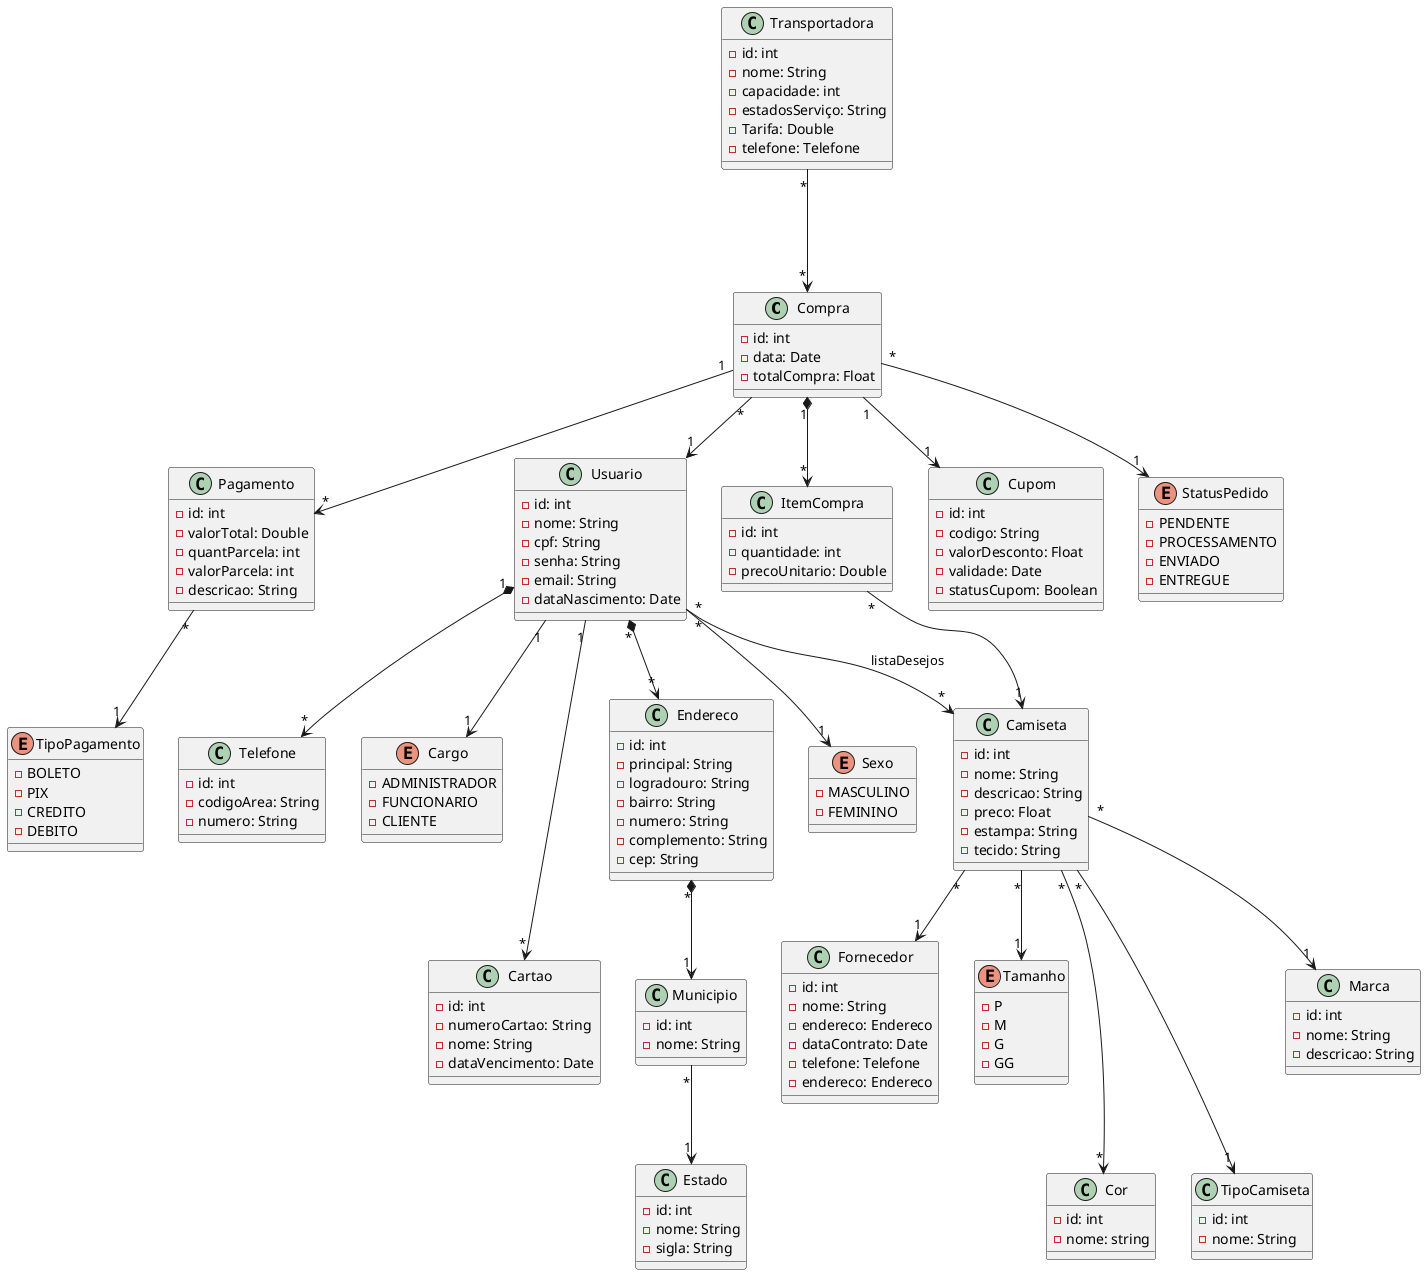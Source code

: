 # PlantUML Editor

1. select template
2. write uml diagram

@startuml

class Compra {
    - id: int
    - data: Date
    - totalCompra: Float
}

class Pagamento {
    - id: int
    - valorTotal: Double
    - quantParcela: int
    - valorParcela: int
    - descricao: String
}

class Endereco {
    - id: int
    - principal: String
    - logradouro: String
    - bairro: String
    - numero: String
    - complemento: String
    - cep: String
}

class Usuario {
    - id: int
    - nome: String
    - cpf: String
    - senha: String
    - email: String
    - dataNascimento: Date
}

enum Sexo {
    - MASCULINO
    - FEMININO
}

enum TipoPagamento {
    - BOLETO
    - PIX
    - CREDITO
    - DEBITO
}

class Camiseta {
    - id: int
    - nome: String
    - descricao: String
    - preco: Float
    - estampa: String
    - tecido: String
}

class Marca {
    - id: int
    - nome: String
    - descricao: String
}

class Fornecedor {
    - id: int
    - nome: String
    - endereco: Endereco
    - dataContrato: Date
    - telefone: Telefone
    - endereco: Endereco
}

class ItemCompra {
    - id: int
    - quantidade: int
    - precoUnitario: Double
}

class Telefone {
    - id: int
    - codigoArea: String
    - numero: String
}

class Estado {
    - id: int
    - nome: String
    - sigla: String
}

class Municipio {
    - id: int
    - nome: String
}
class Cupom{
   - id: int
   - codigo: String
   - valorDesconto: Float
   - validade: Date
   - statusCupom: Boolean
}

enum Cargo{
  - ADMINISTRADOR
  - FUNCIONARIO
  - CLIENTE
  
}

enum StatusPedido {
  - PENDENTE
  - PROCESSAMENTO
  - ENVIADO
  - ENTREGUE
}

enum Tamanho{
  - P
  - M
  - G
  - GG
}

class Cor {
  - id: int
  - nome: string
}

class TipoCamiseta{
  - id: int
  - nome: String
}

class Cartao {
  - id: int
  - numeroCartao: String
  - nome: String
  - dataVencimento: Date
}

class Transportadora {
  - id: int 
  - nome: String
  - capacidade: int
  - estadosServiço: String
  - Tarifa: Double
  - telefone: Telefone
}

Transportadora "*" ---> "*" Compra
Usuario "1" ---> "*" Cartao 
Usuario "1" *--> "*" Telefone
Usuario "*" --> "*" Camiseta: listaDesejos
Usuario "*" *--> "*" Endereco
Usuario "*" --> "1" Sexo
Compra "1" *--> "*" ItemCompra
Compra "1" --> "*" Pagamento
Compra "*" --> "1" Usuario
Compra "1" --> "1" Cupom
ItemCompra "*" --> "1" Camiseta
Camiseta "*" --> "1" Fornecedor
Camiseta "*" --> "1" Marca
Camiseta "*" ---> "*" Cor
Camiseta "*" ---> "1" TipoCamiseta
Pagamento "*" --> "1" TipoPagamento
Endereco "*" *--> "1" Municipio
Municipio "*" --> "1" Estado
Usuario "1" --> "1" Cargo
Camiseta "*"--> "1" Tamanho
Compra "*" --> "1" StatusPedido


@enduml
